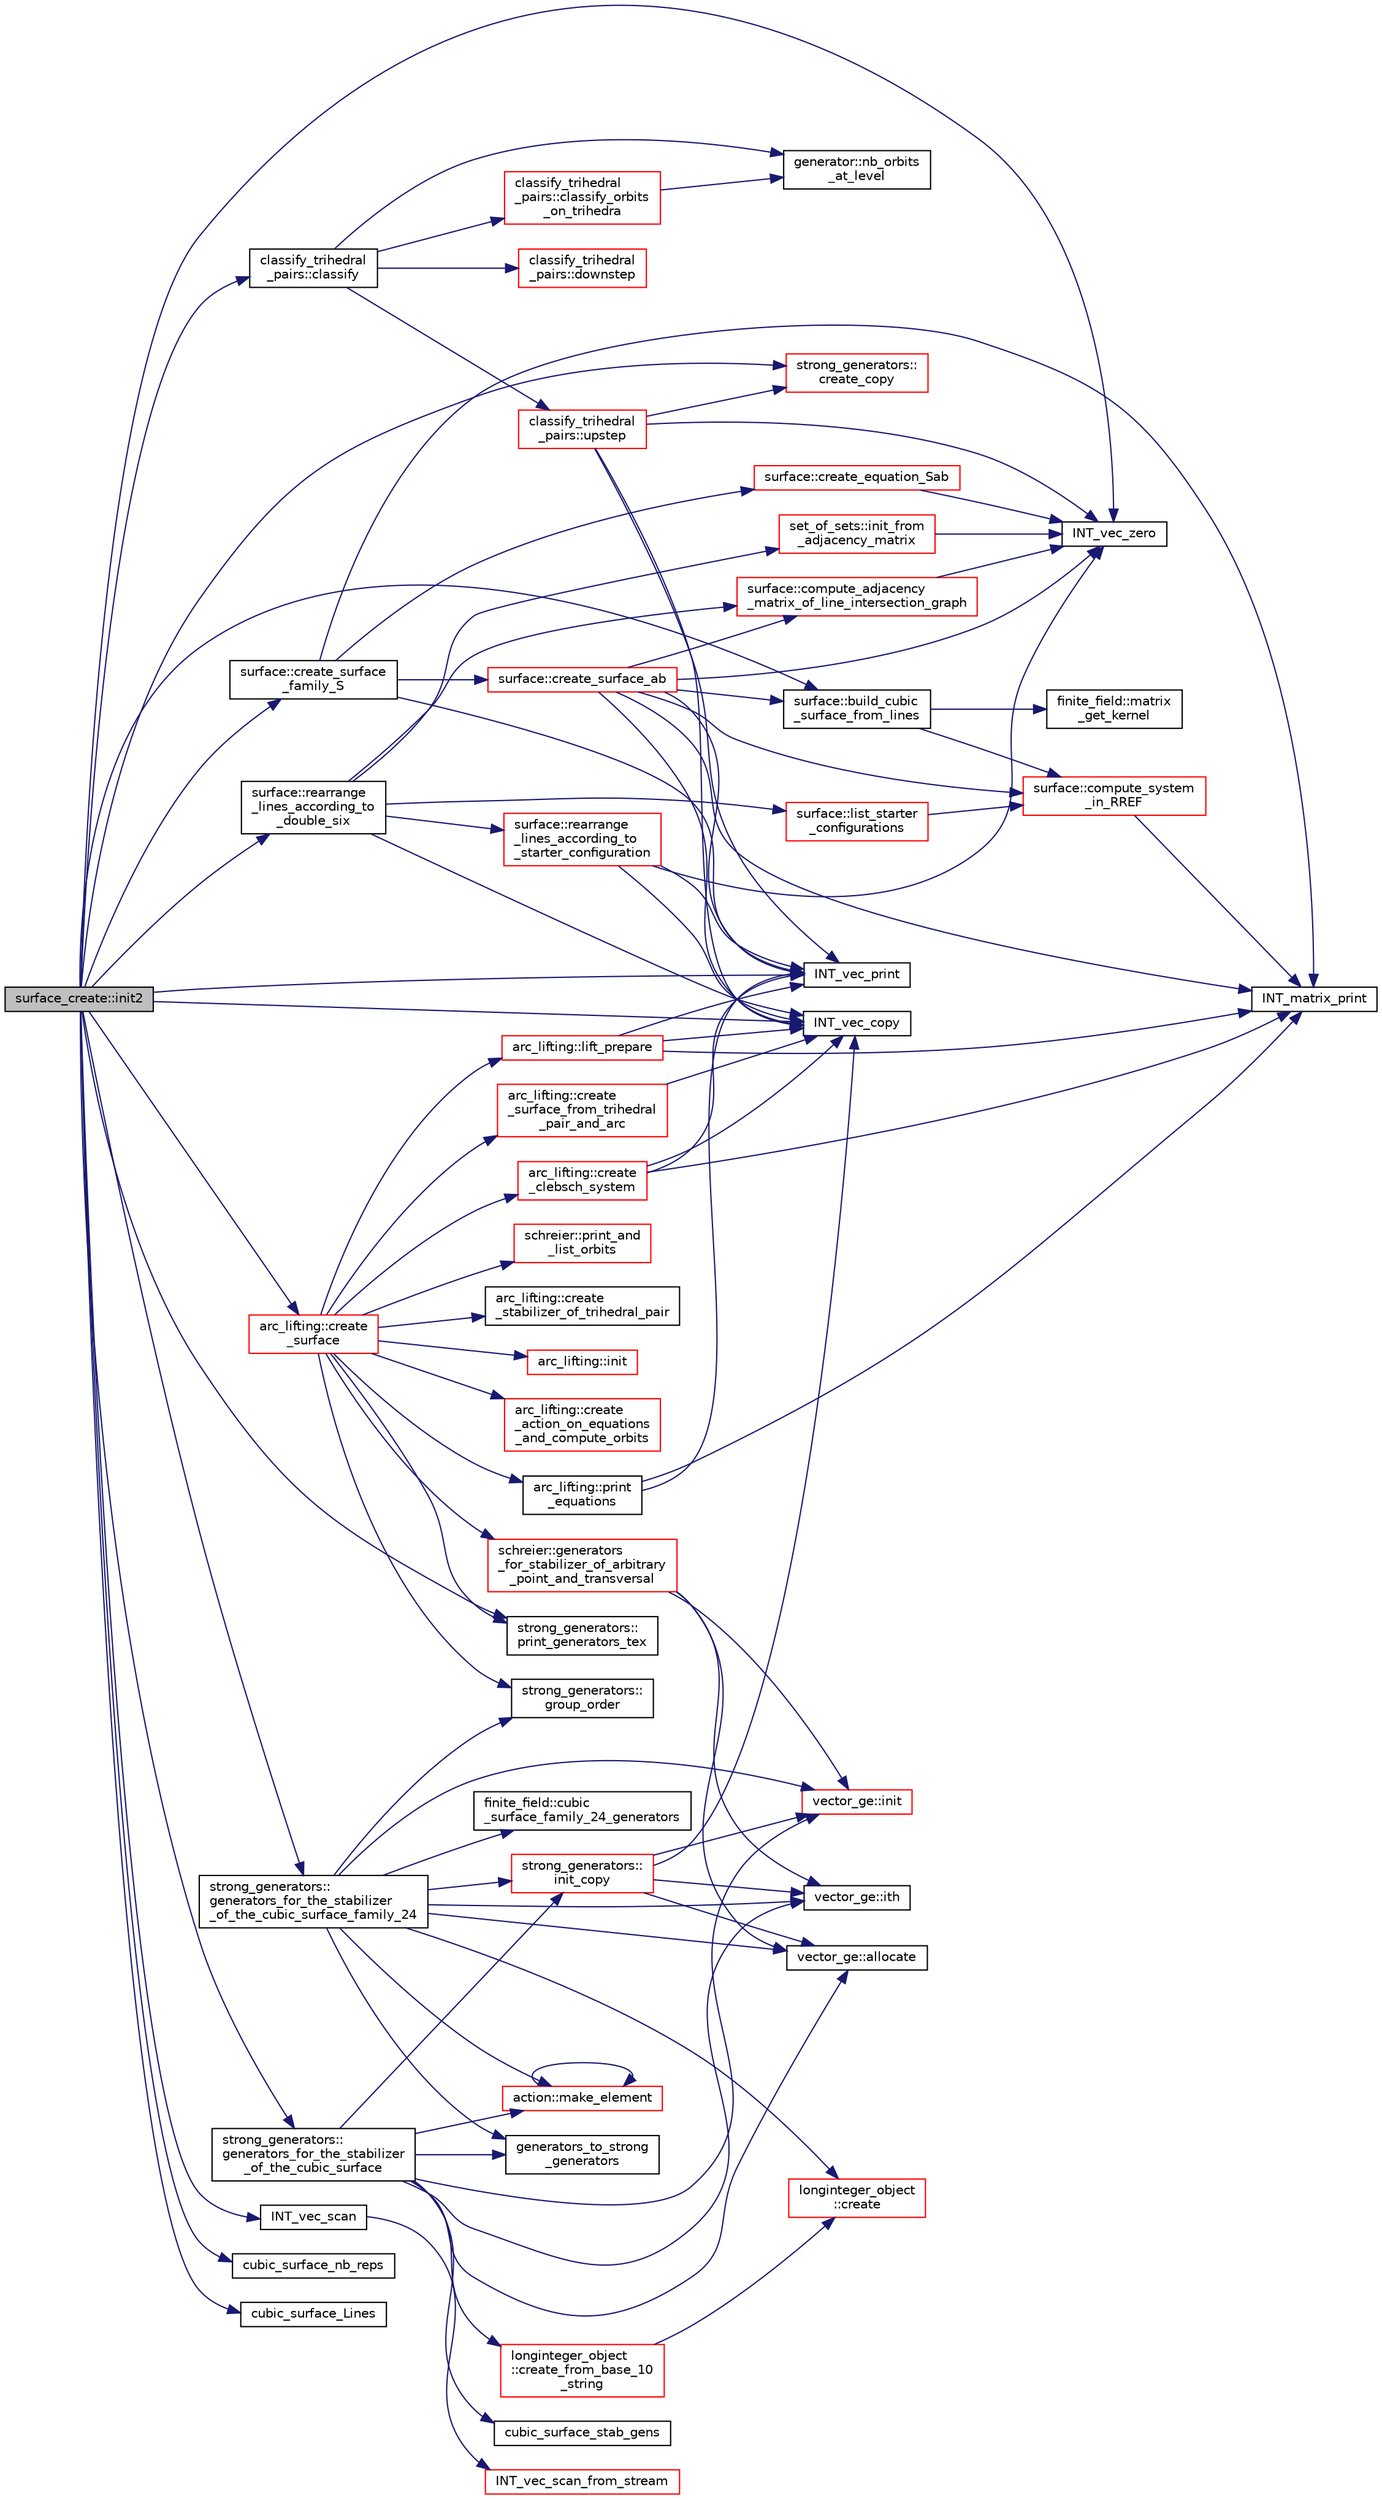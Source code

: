 digraph "surface_create::init2"
{
  edge [fontname="Helvetica",fontsize="10",labelfontname="Helvetica",labelfontsize="10"];
  node [fontname="Helvetica",fontsize="10",shape=record];
  rankdir="LR";
  Node1251 [label="surface_create::init2",height=0.2,width=0.4,color="black", fillcolor="grey75", style="filled", fontcolor="black"];
  Node1251 -> Node1252 [color="midnightblue",fontsize="10",style="solid",fontname="Helvetica"];
  Node1252 [label="surface::create_surface\l_family_S",height=0.2,width=0.4,color="black", fillcolor="white", style="filled",URL="$d5/d88/classsurface.html#a820199c4eab279fad1085a308550fa8f"];
  Node1252 -> Node1253 [color="midnightblue",fontsize="10",style="solid",fontname="Helvetica"];
  Node1253 [label="surface::create_surface_ab",height=0.2,width=0.4,color="red", fillcolor="white", style="filled",URL="$d5/d88/classsurface.html#a9e0834d9fd3ea14957df1944ac40c847"];
  Node1253 -> Node1262 [color="midnightblue",fontsize="10",style="solid",fontname="Helvetica"];
  Node1262 [label="INT_vec_zero",height=0.2,width=0.4,color="black", fillcolor="white", style="filled",URL="$df/dbf/sajeeb_8_c.html#aa8c9c7977203577026080f546fe4980f"];
  Node1253 -> Node1264 [color="midnightblue",fontsize="10",style="solid",fontname="Helvetica"];
  Node1264 [label="INT_vec_copy",height=0.2,width=0.4,color="black", fillcolor="white", style="filled",URL="$df/dbf/sajeeb_8_c.html#ac2d875e27e009af6ec04d17254d11075"];
  Node1253 -> Node1268 [color="midnightblue",fontsize="10",style="solid",fontname="Helvetica"];
  Node1268 [label="INT_vec_print",height=0.2,width=0.4,color="black", fillcolor="white", style="filled",URL="$df/dbf/sajeeb_8_c.html#a79a5901af0b47dd0d694109543c027fe"];
  Node1253 -> Node1286 [color="midnightblue",fontsize="10",style="solid",fontname="Helvetica"];
  Node1286 [label="surface::compute_system\l_in_RREF",height=0.2,width=0.4,color="red", fillcolor="white", style="filled",URL="$d5/d88/classsurface.html#ac9feb8f85c4de01b183428fdbd874e71"];
  Node1286 -> Node1292 [color="midnightblue",fontsize="10",style="solid",fontname="Helvetica"];
  Node1292 [label="INT_matrix_print",height=0.2,width=0.4,color="black", fillcolor="white", style="filled",URL="$d5/db4/io__and__os_8h.html#afd4180a24bef3a2b584668a4eaf607ff"];
  Node1253 -> Node1296 [color="midnightblue",fontsize="10",style="solid",fontname="Helvetica"];
  Node1296 [label="surface::build_cubic\l_surface_from_lines",height=0.2,width=0.4,color="black", fillcolor="white", style="filled",URL="$d5/d88/classsurface.html#a95e15e44b3f97a1d83b878b31751a0a2"];
  Node1296 -> Node1286 [color="midnightblue",fontsize="10",style="solid",fontname="Helvetica"];
  Node1296 -> Node1284 [color="midnightblue",fontsize="10",style="solid",fontname="Helvetica"];
  Node1284 [label="finite_field::matrix\l_get_kernel",height=0.2,width=0.4,color="black", fillcolor="white", style="filled",URL="$df/d5a/classfinite__field.html#ac45780a927cee936df13d04d30d2d248"];
  Node1253 -> Node1307 [color="midnightblue",fontsize="10",style="solid",fontname="Helvetica"];
  Node1307 [label="surface::compute_adjacency\l_matrix_of_line_intersection_graph",height=0.2,width=0.4,color="red", fillcolor="white", style="filled",URL="$d5/d88/classsurface.html#ac5787faa49029a5d56971271bb59f9f1"];
  Node1307 -> Node1262 [color="midnightblue",fontsize="10",style="solid",fontname="Helvetica"];
  Node1253 -> Node1292 [color="midnightblue",fontsize="10",style="solid",fontname="Helvetica"];
  Node1252 -> Node1292 [color="midnightblue",fontsize="10",style="solid",fontname="Helvetica"];
  Node1252 -> Node1268 [color="midnightblue",fontsize="10",style="solid",fontname="Helvetica"];
  Node1252 -> Node1556 [color="midnightblue",fontsize="10",style="solid",fontname="Helvetica"];
  Node1556 [label="surface::create_equation_Sab",height=0.2,width=0.4,color="red", fillcolor="white", style="filled",URL="$d5/d88/classsurface.html#a8c521871432b1c3144d8af3dae119c5f"];
  Node1556 -> Node1262 [color="midnightblue",fontsize="10",style="solid",fontname="Helvetica"];
  Node1251 -> Node1557 [color="midnightblue",fontsize="10",style="solid",fontname="Helvetica"];
  Node1557 [label="strong_generators::\lgenerators_for_the_stabilizer\l_of_the_cubic_surface_family_24",height=0.2,width=0.4,color="black", fillcolor="white", style="filled",URL="$dc/d09/classstrong__generators.html#a984cb3bd1b49e98dbcaa1bbe90bd3077"];
  Node1557 -> Node1558 [color="midnightblue",fontsize="10",style="solid",fontname="Helvetica"];
  Node1558 [label="strong_generators::\lgroup_order",height=0.2,width=0.4,color="black", fillcolor="white", style="filled",URL="$dc/d09/classstrong__generators.html#a91f453c2bfd6502b96f4b4eed16beb20"];
  Node1557 -> Node1559 [color="midnightblue",fontsize="10",style="solid",fontname="Helvetica"];
  Node1559 [label="finite_field::cubic\l_surface_family_24_generators",height=0.2,width=0.4,color="black", fillcolor="white", style="filled",URL="$df/d5a/classfinite__field.html#a0e6a31c6c02ad3ac5b6a6fc4d059c875"];
  Node1557 -> Node1560 [color="midnightblue",fontsize="10",style="solid",fontname="Helvetica"];
  Node1560 [label="vector_ge::init",height=0.2,width=0.4,color="red", fillcolor="white", style="filled",URL="$d4/d6e/classvector__ge.html#afe1d6befd1f1501e6be34afbaa9d30a8"];
  Node1557 -> Node1562 [color="midnightblue",fontsize="10",style="solid",fontname="Helvetica"];
  Node1562 [label="longinteger_object\l::create",height=0.2,width=0.4,color="red", fillcolor="white", style="filled",URL="$dd/d7e/classlonginteger__object.html#a95d2eebc60849c3963a49298b1f498c2"];
  Node1557 -> Node1568 [color="midnightblue",fontsize="10",style="solid",fontname="Helvetica"];
  Node1568 [label="vector_ge::allocate",height=0.2,width=0.4,color="black", fillcolor="white", style="filled",URL="$d4/d6e/classvector__ge.html#a35b062a9201b30f0a87bf87702d243ae"];
  Node1557 -> Node1569 [color="midnightblue",fontsize="10",style="solid",fontname="Helvetica"];
  Node1569 [label="action::make_element",height=0.2,width=0.4,color="red", fillcolor="white", style="filled",URL="$d2/d86/classaction.html#a920fa2a27583fb60bae10e7b282cdd1d"];
  Node1569 -> Node1569 [color="midnightblue",fontsize="10",style="solid",fontname="Helvetica"];
  Node1557 -> Node1595 [color="midnightblue",fontsize="10",style="solid",fontname="Helvetica"];
  Node1595 [label="vector_ge::ith",height=0.2,width=0.4,color="black", fillcolor="white", style="filled",URL="$d4/d6e/classvector__ge.html#a1ff002e8b746a9beb119d57dcd4a15ff"];
  Node1557 -> Node1596 [color="midnightblue",fontsize="10",style="solid",fontname="Helvetica"];
  Node1596 [label="generators_to_strong\l_generators",height=0.2,width=0.4,color="black", fillcolor="white", style="filled",URL="$d5/d90/action__global_8_c.html#aaa17f24fdab7065fbb11a06c513a4562"];
  Node1557 -> Node1597 [color="midnightblue",fontsize="10",style="solid",fontname="Helvetica"];
  Node1597 [label="strong_generators::\linit_copy",height=0.2,width=0.4,color="red", fillcolor="white", style="filled",URL="$dc/d09/classstrong__generators.html#a52fade445eb96d43f47e1772b1b1219e"];
  Node1597 -> Node1264 [color="midnightblue",fontsize="10",style="solid",fontname="Helvetica"];
  Node1597 -> Node1560 [color="midnightblue",fontsize="10",style="solid",fontname="Helvetica"];
  Node1597 -> Node1568 [color="midnightblue",fontsize="10",style="solid",fontname="Helvetica"];
  Node1597 -> Node1595 [color="midnightblue",fontsize="10",style="solid",fontname="Helvetica"];
  Node1251 -> Node1599 [color="midnightblue",fontsize="10",style="solid",fontname="Helvetica"];
  Node1599 [label="INT_vec_scan",height=0.2,width=0.4,color="black", fillcolor="white", style="filled",URL="$d5/db4/io__and__os_8h.html#a9aa706d3f0c3bb83182eed9ab9747582"];
  Node1599 -> Node1600 [color="midnightblue",fontsize="10",style="solid",fontname="Helvetica"];
  Node1600 [label="INT_vec_scan_from_stream",height=0.2,width=0.4,color="red", fillcolor="white", style="filled",URL="$d4/d74/util_8_c.html#a7dc639ea3d5da900adb978c9322353a7"];
  Node1251 -> Node1262 [color="midnightblue",fontsize="10",style="solid",fontname="Helvetica"];
  Node1251 -> Node1603 [color="midnightblue",fontsize="10",style="solid",fontname="Helvetica"];
  Node1603 [label="cubic_surface_nb_reps",height=0.2,width=0.4,color="black", fillcolor="white", style="filled",URL="$d7/d94/data_8_c.html#a9c43cb83fa614318846e4956ddbbf507"];
  Node1251 -> Node1604 [color="midnightblue",fontsize="10",style="solid",fontname="Helvetica"];
  Node1604 [label="cubic_surface_Lines",height=0.2,width=0.4,color="black", fillcolor="white", style="filled",URL="$d7/d94/data_8_c.html#a8d69f43132cd2eda7df0fbe97ba4e57c"];
  Node1251 -> Node1264 [color="midnightblue",fontsize="10",style="solid",fontname="Helvetica"];
  Node1251 -> Node1605 [color="midnightblue",fontsize="10",style="solid",fontname="Helvetica"];
  Node1605 [label="surface::rearrange\l_lines_according_to\l_double_six",height=0.2,width=0.4,color="black", fillcolor="white", style="filled",URL="$d5/d88/classsurface.html#a8deb9b16536ddcc8646ef71151c5319b"];
  Node1605 -> Node1307 [color="midnightblue",fontsize="10",style="solid",fontname="Helvetica"];
  Node1605 -> Node1606 [color="midnightblue",fontsize="10",style="solid",fontname="Helvetica"];
  Node1606 [label="set_of_sets::init_from\l_adjacency_matrix",height=0.2,width=0.4,color="red", fillcolor="white", style="filled",URL="$da/dd6/classset__of__sets.html#ace9a38e27dd42625a10cf9682e01392a"];
  Node1606 -> Node1262 [color="midnightblue",fontsize="10",style="solid",fontname="Helvetica"];
  Node1605 -> Node1608 [color="midnightblue",fontsize="10",style="solid",fontname="Helvetica"];
  Node1608 [label="surface::list_starter\l_configurations",height=0.2,width=0.4,color="red", fillcolor="white", style="filled",URL="$d5/d88/classsurface.html#a55328e9de25d908fa823cc78633fdda1"];
  Node1608 -> Node1286 [color="midnightblue",fontsize="10",style="solid",fontname="Helvetica"];
  Node1605 -> Node1612 [color="midnightblue",fontsize="10",style="solid",fontname="Helvetica"];
  Node1612 [label="surface::rearrange\l_lines_according_to\l_starter_configuration",height=0.2,width=0.4,color="red", fillcolor="white", style="filled",URL="$d5/d88/classsurface.html#a3525fa80708d41bb6cbd5d5c14639c53"];
  Node1612 -> Node1268 [color="midnightblue",fontsize="10",style="solid",fontname="Helvetica"];
  Node1612 -> Node1262 [color="midnightblue",fontsize="10",style="solid",fontname="Helvetica"];
  Node1612 -> Node1264 [color="midnightblue",fontsize="10",style="solid",fontname="Helvetica"];
  Node1605 -> Node1264 [color="midnightblue",fontsize="10",style="solid",fontname="Helvetica"];
  Node1251 -> Node1296 [color="midnightblue",fontsize="10",style="solid",fontname="Helvetica"];
  Node1251 -> Node1617 [color="midnightblue",fontsize="10",style="solid",fontname="Helvetica"];
  Node1617 [label="strong_generators::\lgenerators_for_the_stabilizer\l_of_the_cubic_surface",height=0.2,width=0.4,color="black", fillcolor="white", style="filled",URL="$dc/d09/classstrong__generators.html#a606282c1c7c6d98a03ad1f896d9ae4c0"];
  Node1617 -> Node1618 [color="midnightblue",fontsize="10",style="solid",fontname="Helvetica"];
  Node1618 [label="cubic_surface_stab_gens",height=0.2,width=0.4,color="black", fillcolor="white", style="filled",URL="$d7/d94/data_8_c.html#a106411b4e1f342f5985c419fd3583d77"];
  Node1617 -> Node1560 [color="midnightblue",fontsize="10",style="solid",fontname="Helvetica"];
  Node1617 -> Node1619 [color="midnightblue",fontsize="10",style="solid",fontname="Helvetica"];
  Node1619 [label="longinteger_object\l::create_from_base_10\l_string",height=0.2,width=0.4,color="red", fillcolor="white", style="filled",URL="$dd/d7e/classlonginteger__object.html#a150fd7670370aa1e497d07a9b5038d09"];
  Node1619 -> Node1562 [color="midnightblue",fontsize="10",style="solid",fontname="Helvetica"];
  Node1617 -> Node1568 [color="midnightblue",fontsize="10",style="solid",fontname="Helvetica"];
  Node1617 -> Node1569 [color="midnightblue",fontsize="10",style="solid",fontname="Helvetica"];
  Node1617 -> Node1595 [color="midnightblue",fontsize="10",style="solid",fontname="Helvetica"];
  Node1617 -> Node1596 [color="midnightblue",fontsize="10",style="solid",fontname="Helvetica"];
  Node1617 -> Node1597 [color="midnightblue",fontsize="10",style="solid",fontname="Helvetica"];
  Node1251 -> Node1268 [color="midnightblue",fontsize="10",style="solid",fontname="Helvetica"];
  Node1251 -> Node1620 [color="midnightblue",fontsize="10",style="solid",fontname="Helvetica"];
  Node1620 [label="classify_trihedral\l_pairs::classify",height=0.2,width=0.4,color="black", fillcolor="white", style="filled",URL="$d1/d21/classclassify__trihedral__pairs.html#a134e4c3042163c24bf57050f26e364e1"];
  Node1620 -> Node1621 [color="midnightblue",fontsize="10",style="solid",fontname="Helvetica"];
  Node1621 [label="classify_trihedral\l_pairs::classify_orbits\l_on_trihedra",height=0.2,width=0.4,color="red", fillcolor="white", style="filled",URL="$d1/d21/classclassify__trihedral__pairs.html#a99625621bfba4bb65b3d60304b306539"];
  Node1621 -> Node1654 [color="midnightblue",fontsize="10",style="solid",fontname="Helvetica"];
  Node1654 [label="generator::nb_orbits\l_at_level",height=0.2,width=0.4,color="black", fillcolor="white", style="filled",URL="$d7/d73/classgenerator.html#a020f3d8378448310d044a4a24fadf301"];
  Node1620 -> Node1654 [color="midnightblue",fontsize="10",style="solid",fontname="Helvetica"];
  Node1620 -> Node2225 [color="midnightblue",fontsize="10",style="solid",fontname="Helvetica"];
  Node2225 [label="classify_trihedral\l_pairs::downstep",height=0.2,width=0.4,color="red", fillcolor="white", style="filled",URL="$d1/d21/classclassify__trihedral__pairs.html#a3fe3880b4f1451c976300cba97be0bbf"];
  Node1620 -> Node2237 [color="midnightblue",fontsize="10",style="solid",fontname="Helvetica"];
  Node2237 [label="classify_trihedral\l_pairs::upstep",height=0.2,width=0.4,color="red", fillcolor="white", style="filled",URL="$d1/d21/classclassify__trihedral__pairs.html#a4134a82fca1d3962311921731ce001eb"];
  Node2237 -> Node1262 [color="midnightblue",fontsize="10",style="solid",fontname="Helvetica"];
  Node2237 -> Node1264 [color="midnightblue",fontsize="10",style="solid",fontname="Helvetica"];
  Node2237 -> Node1268 [color="midnightblue",fontsize="10",style="solid",fontname="Helvetica"];
  Node2237 -> Node2244 [color="midnightblue",fontsize="10",style="solid",fontname="Helvetica"];
  Node2244 [label="strong_generators::\lcreate_copy",height=0.2,width=0.4,color="red", fillcolor="white", style="filled",URL="$dc/d09/classstrong__generators.html#ae8c60a4267aedfe7ba379fb939bd9853"];
  Node1251 -> Node2248 [color="midnightblue",fontsize="10",style="solid",fontname="Helvetica"];
  Node2248 [label="arc_lifting::create\l_surface",height=0.2,width=0.4,color="red", fillcolor="white", style="filled",URL="$dc/db7/classarc__lifting.html#a2b1fd46281de9ff3fef00fc122d39b2b"];
  Node2248 -> Node2249 [color="midnightblue",fontsize="10",style="solid",fontname="Helvetica"];
  Node2249 [label="arc_lifting::init",height=0.2,width=0.4,color="red", fillcolor="white", style="filled",URL="$dc/db7/classarc__lifting.html#a11fc382addd05e0bbe8b0b44dcd4c55e"];
  Node2248 -> Node2266 [color="midnightblue",fontsize="10",style="solid",fontname="Helvetica"];
  Node2266 [label="arc_lifting::lift_prepare",height=0.2,width=0.4,color="red", fillcolor="white", style="filled",URL="$dc/db7/classarc__lifting.html#a5faae15fa91aadc062307cafedd52286"];
  Node2266 -> Node1264 [color="midnightblue",fontsize="10",style="solid",fontname="Helvetica"];
  Node2266 -> Node1268 [color="midnightblue",fontsize="10",style="solid",fontname="Helvetica"];
  Node2266 -> Node1292 [color="midnightblue",fontsize="10",style="solid",fontname="Helvetica"];
  Node2248 -> Node2278 [color="midnightblue",fontsize="10",style="solid",fontname="Helvetica"];
  Node2278 [label="arc_lifting::create\l_surface_from_trihedral\l_pair_and_arc",height=0.2,width=0.4,color="red", fillcolor="white", style="filled",URL="$dc/db7/classarc__lifting.html#a947fc1f7d5456a5654eef22b14c70317"];
  Node2278 -> Node1264 [color="midnightblue",fontsize="10",style="solid",fontname="Helvetica"];
  Node2248 -> Node2288 [color="midnightblue",fontsize="10",style="solid",fontname="Helvetica"];
  Node2288 [label="arc_lifting::print\l_equations",height=0.2,width=0.4,color="black", fillcolor="white", style="filled",URL="$dc/db7/classarc__lifting.html#a2668260420e7af4ebdefec3b73fe633f"];
  Node2288 -> Node1292 [color="midnightblue",fontsize="10",style="solid",fontname="Helvetica"];
  Node2288 -> Node1268 [color="midnightblue",fontsize="10",style="solid",fontname="Helvetica"];
  Node2248 -> Node2289 [color="midnightblue",fontsize="10",style="solid",fontname="Helvetica"];
  Node2289 [label="arc_lifting::create\l_clebsch_system",height=0.2,width=0.4,color="red", fillcolor="white", style="filled",URL="$dc/db7/classarc__lifting.html#a70e7b6f208cc31296982de47a2114721"];
  Node2289 -> Node1264 [color="midnightblue",fontsize="10",style="solid",fontname="Helvetica"];
  Node2289 -> Node1292 [color="midnightblue",fontsize="10",style="solid",fontname="Helvetica"];
  Node2289 -> Node1268 [color="midnightblue",fontsize="10",style="solid",fontname="Helvetica"];
  Node2248 -> Node2292 [color="midnightblue",fontsize="10",style="solid",fontname="Helvetica"];
  Node2292 [label="arc_lifting::create\l_stabilizer_of_trihedral_pair",height=0.2,width=0.4,color="black", fillcolor="white", style="filled",URL="$dc/db7/classarc__lifting.html#a9dd6e280975225ec907f663f3335829a"];
  Node2248 -> Node1558 [color="midnightblue",fontsize="10",style="solid",fontname="Helvetica"];
  Node2248 -> Node2293 [color="midnightblue",fontsize="10",style="solid",fontname="Helvetica"];
  Node2293 [label="arc_lifting::create\l_action_on_equations\l_and_compute_orbits",height=0.2,width=0.4,color="red", fillcolor="white", style="filled",URL="$dc/db7/classarc__lifting.html#a9ede56ab73512e6c2a68025ca136341c"];
  Node2248 -> Node2159 [color="midnightblue",fontsize="10",style="solid",fontname="Helvetica"];
  Node2159 [label="schreier::print_and\l_list_orbits",height=0.2,width=0.4,color="red", fillcolor="white", style="filled",URL="$d3/dd6/classschreier.html#a601f9c08d5a6f37f849d22fa4e89d892"];
  Node2248 -> Node2295 [color="midnightblue",fontsize="10",style="solid",fontname="Helvetica"];
  Node2295 [label="schreier::generators\l_for_stabilizer_of_arbitrary\l_point_and_transversal",height=0.2,width=0.4,color="red", fillcolor="white", style="filled",URL="$d3/dd6/classschreier.html#a63e4acebeefabb5a5dd6f4c2a60398f5"];
  Node2295 -> Node1560 [color="midnightblue",fontsize="10",style="solid",fontname="Helvetica"];
  Node2295 -> Node1568 [color="midnightblue",fontsize="10",style="solid",fontname="Helvetica"];
  Node2295 -> Node1595 [color="midnightblue",fontsize="10",style="solid",fontname="Helvetica"];
  Node2248 -> Node2309 [color="midnightblue",fontsize="10",style="solid",fontname="Helvetica"];
  Node2309 [label="strong_generators::\lprint_generators_tex",height=0.2,width=0.4,color="black", fillcolor="white", style="filled",URL="$dc/d09/classstrong__generators.html#a5ec5e1048119097985c01a56f427d873"];
  Node1251 -> Node2244 [color="midnightblue",fontsize="10",style="solid",fontname="Helvetica"];
  Node1251 -> Node2309 [color="midnightblue",fontsize="10",style="solid",fontname="Helvetica"];
}
